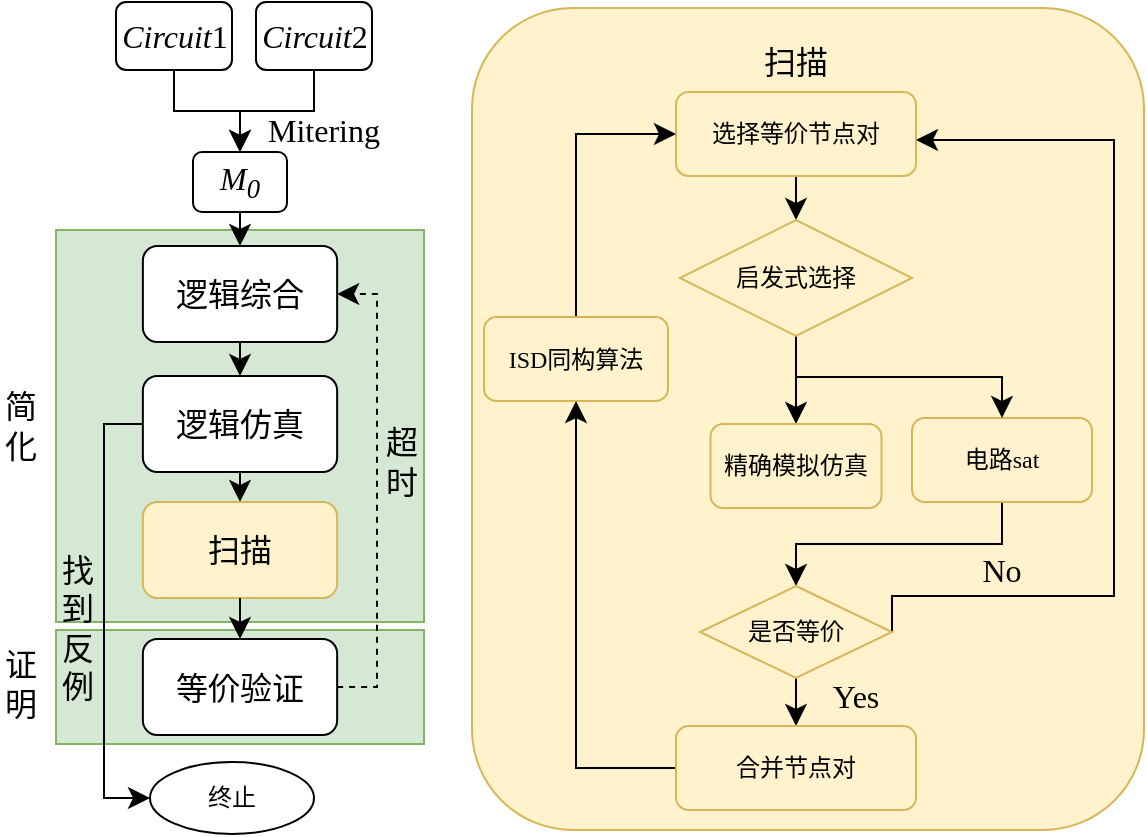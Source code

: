 <mxfile version="24.9.1">
  <diagram name="第 1 页" id="JUmIML43iS3KHeupYltu">
    <mxGraphModel dx="1079" dy="963" grid="0" gridSize="10" guides="1" tooltips="1" connect="1" arrows="1" fold="1" page="0" pageScale="1" pageWidth="827" pageHeight="1169" math="0" shadow="0">
      <root>
        <mxCell id="0" />
        <mxCell id="1" parent="0" />
        <mxCell id="oNz4YCIeYpVKc3F23LFQ-41" value="" style="rounded=0;whiteSpace=wrap;html=1;fillColor=#d5e8d4;strokeColor=#82b366;fontFamily=宋体;" vertex="1" parent="1">
          <mxGeometry x="-90" y="22" width="184" height="57" as="geometry" />
        </mxCell>
        <mxCell id="oNz4YCIeYpVKc3F23LFQ-22" value="" style="rounded=1;whiteSpace=wrap;html=1;fontFamily=宋体;" vertex="1" parent="1">
          <mxGeometry x="-46.567" y="26.5" width="97.133" height="48" as="geometry" />
        </mxCell>
        <mxCell id="oNz4YCIeYpVKc3F23LFQ-24" value="" style="rounded=0;whiteSpace=wrap;html=1;fillColor=#d5e8d4;strokeColor=#82b366;fontFamily=宋体;" vertex="1" parent="1">
          <mxGeometry x="-90" y="-178" width="184" height="196" as="geometry" />
        </mxCell>
        <mxCell id="oNz4YCIeYpVKc3F23LFQ-11" value="" style="rounded=1;whiteSpace=wrap;html=1;fontFamily=宋体;" vertex="1" parent="1">
          <mxGeometry x="-46.567" y="-170" width="97.133" height="48" as="geometry" />
        </mxCell>
        <mxCell id="oNz4YCIeYpVKc3F23LFQ-16" value="" style="rounded=1;whiteSpace=wrap;html=1;fontFamily=宋体;" vertex="1" parent="1">
          <mxGeometry x="-46.567" y="-105" width="97.133" height="48" as="geometry" />
        </mxCell>
        <mxCell id="oNz4YCIeYpVKc3F23LFQ-50" style="edgeStyle=none;curved=1;rounded=0;orthogonalLoop=1;jettySize=auto;html=1;exitX=0.5;exitY=1;exitDx=0;exitDy=0;entryX=0.5;entryY=0;entryDx=0;entryDy=0;fontSize=12;startSize=8;endSize=8;fontFamily=宋体;" edge="1" parent="1" source="oNz4YCIeYpVKc3F23LFQ-12" target="oNz4YCIeYpVKc3F23LFQ-17">
          <mxGeometry relative="1" as="geometry" />
        </mxCell>
        <mxCell id="oNz4YCIeYpVKc3F23LFQ-12" value="&lt;font&gt;逻辑综合&lt;/font&gt;" style="text;html=1;align=center;verticalAlign=middle;whiteSpace=wrap;rounded=0;fontSize=16;fontFamily=宋体;" vertex="1" parent="1">
          <mxGeometry x="-60" y="-170" width="124.0" height="48" as="geometry" />
        </mxCell>
        <mxCell id="oNz4YCIeYpVKc3F23LFQ-51" style="edgeStyle=none;curved=1;rounded=0;orthogonalLoop=1;jettySize=auto;html=1;exitX=0.5;exitY=1;exitDx=0;exitDy=0;entryX=0.5;entryY=0;entryDx=0;entryDy=0;fontSize=12;startSize=8;endSize=8;fontFamily=宋体;" edge="1" parent="1" source="oNz4YCIeYpVKc3F23LFQ-17" target="oNz4YCIeYpVKc3F23LFQ-20">
          <mxGeometry relative="1" as="geometry" />
        </mxCell>
        <mxCell id="oNz4YCIeYpVKc3F23LFQ-17" value="&lt;font&gt;逻辑仿真&lt;/font&gt;" style="text;html=1;align=center;verticalAlign=middle;whiteSpace=wrap;rounded=0;fontSize=16;fontFamily=宋体;" vertex="1" parent="1">
          <mxGeometry x="-60" y="-105" width="124.0" height="48" as="geometry" />
        </mxCell>
        <mxCell id="oNz4YCIeYpVKc3F23LFQ-26" style="edgeStyle=orthogonalEdgeStyle;rounded=0;orthogonalLoop=1;jettySize=auto;html=1;exitX=0.5;exitY=1;exitDx=0;exitDy=0;entryX=0.5;entryY=0;entryDx=0;entryDy=0;fontSize=12;startSize=8;endSize=8;fontFamily=宋体;" edge="1" parent="1" source="oNz4YCIeYpVKc3F23LFQ-1" target="oNz4YCIeYpVKc3F23LFQ-8">
          <mxGeometry relative="1" as="geometry" />
        </mxCell>
        <mxCell id="oNz4YCIeYpVKc3F23LFQ-1" value="" style="rounded=1;whiteSpace=wrap;html=1;fontFamily=宋体;" vertex="1" parent="1">
          <mxGeometry x="-60" y="-292" width="58" height="34" as="geometry" />
        </mxCell>
        <mxCell id="oNz4YCIeYpVKc3F23LFQ-3" value="&lt;font&gt;&lt;i&gt;Circuit&lt;/i&gt;1&lt;/font&gt;" style="text;html=1;align=center;verticalAlign=middle;whiteSpace=wrap;rounded=0;fontSize=16;fontFamily=Times New Roman;" vertex="1" parent="1">
          <mxGeometry x="-58.5" y="-285" width="55" height="20" as="geometry" />
        </mxCell>
        <mxCell id="oNz4YCIeYpVKc3F23LFQ-28" style="edgeStyle=orthogonalEdgeStyle;rounded=0;orthogonalLoop=1;jettySize=auto;html=1;exitX=0.5;exitY=1;exitDx=0;exitDy=0;entryX=0.5;entryY=0;entryDx=0;entryDy=0;fontSize=12;startSize=8;endSize=8;fontFamily=宋体;" edge="1" parent="1" source="oNz4YCIeYpVKc3F23LFQ-5" target="oNz4YCIeYpVKc3F23LFQ-8">
          <mxGeometry relative="1" as="geometry" />
        </mxCell>
        <mxCell id="oNz4YCIeYpVKc3F23LFQ-5" value="" style="rounded=1;whiteSpace=wrap;html=1;fontFamily=宋体;" vertex="1" parent="1">
          <mxGeometry x="10" y="-292" width="58" height="34" as="geometry" />
        </mxCell>
        <mxCell id="oNz4YCIeYpVKc3F23LFQ-6" value="&lt;font&gt;&lt;i&gt;Circuit&lt;/i&gt;2&lt;/font&gt;" style="text;html=1;align=center;verticalAlign=middle;whiteSpace=wrap;rounded=0;fontSize=16;fontFamily=Times New Roman;" vertex="1" parent="1">
          <mxGeometry x="11.5" y="-285" width="55" height="20" as="geometry" />
        </mxCell>
        <mxCell id="oNz4YCIeYpVKc3F23LFQ-9" value="" style="group;fontFamily=宋体;" vertex="1" connectable="0" parent="1">
          <mxGeometry x="-28" y="-217" width="60" height="30" as="geometry" />
        </mxCell>
        <mxCell id="oNz4YCIeYpVKc3F23LFQ-7" value="" style="rounded=1;whiteSpace=wrap;html=1;fontFamily=宋体;" vertex="1" parent="oNz4YCIeYpVKc3F23LFQ-9">
          <mxGeometry x="6.5" width="47" height="30" as="geometry" />
        </mxCell>
        <mxCell id="oNz4YCIeYpVKc3F23LFQ-8" value="&lt;font&gt;&lt;i&gt;M&lt;sub&gt;0&lt;/sub&gt;&lt;/i&gt;&lt;/font&gt;" style="text;html=1;align=center;verticalAlign=middle;whiteSpace=wrap;rounded=0;fontSize=16;fontFamily=Times New Roman;" vertex="1" parent="oNz4YCIeYpVKc3F23LFQ-9">
          <mxGeometry width="60" height="30" as="geometry" />
        </mxCell>
        <mxCell id="oNz4YCIeYpVKc3F23LFQ-25" value="终止" style="ellipse;whiteSpace=wrap;html=1;fontFamily=宋体;" vertex="1" parent="1">
          <mxGeometry x="-43" y="88" width="82" height="36" as="geometry" />
        </mxCell>
        <mxCell id="oNz4YCIeYpVKc3F23LFQ-29" value="&lt;font&gt;Mitering&lt;/font&gt;" style="text;html=1;align=center;verticalAlign=middle;whiteSpace=wrap;rounded=0;fontSize=16;fontFamily=Times New Roman;" vertex="1" parent="1">
          <mxGeometry x="20" y="-240" width="48" height="23" as="geometry" />
        </mxCell>
        <mxCell id="oNz4YCIeYpVKc3F23LFQ-31" style="edgeStyle=orthogonalEdgeStyle;rounded=0;orthogonalLoop=1;jettySize=auto;html=1;exitX=0;exitY=0.5;exitDx=0;exitDy=0;entryX=0;entryY=0.5;entryDx=0;entryDy=0;fontSize=12;startSize=8;endSize=8;fontFamily=宋体;" edge="1" parent="1" source="oNz4YCIeYpVKc3F23LFQ-16" target="oNz4YCIeYpVKc3F23LFQ-25">
          <mxGeometry relative="1" as="geometry">
            <Array as="points">
              <mxPoint x="-66" y="-81" />
              <mxPoint x="-66" y="106" />
            </Array>
          </mxGeometry>
        </mxCell>
        <mxCell id="oNz4YCIeYpVKc3F23LFQ-33" value="&lt;font&gt;找到反例&lt;/font&gt;" style="text;html=1;align=center;verticalAlign=middle;whiteSpace=wrap;rounded=0;fontSize=16;fontFamily=宋体;" vertex="1" parent="1">
          <mxGeometry x="-87" y="6" width="16" height="30" as="geometry" />
        </mxCell>
        <mxCell id="oNz4YCIeYpVKc3F23LFQ-36" style="rounded=0;orthogonalLoop=1;jettySize=auto;html=1;exitX=1;exitY=0.5;exitDx=0;exitDy=0;entryX=1;entryY=0.5;entryDx=0;entryDy=0;fontSize=12;startSize=8;endSize=8;edgeStyle=orthogonalEdgeStyle;dashed=1;fontFamily=宋体;" edge="1" parent="1" source="oNz4YCIeYpVKc3F23LFQ-22" target="oNz4YCIeYpVKc3F23LFQ-11">
          <mxGeometry relative="1" as="geometry" />
        </mxCell>
        <mxCell id="oNz4YCIeYpVKc3F23LFQ-39" value="&lt;font&gt;超时&lt;/font&gt;" style="text;html=1;align=center;verticalAlign=middle;whiteSpace=wrap;rounded=0;fontSize=16;fontFamily=宋体;" vertex="1" parent="1">
          <mxGeometry x="75" y="-77" width="16" height="30" as="geometry" />
        </mxCell>
        <mxCell id="oNz4YCIeYpVKc3F23LFQ-40" value="&lt;font&gt;简化&lt;/font&gt;" style="text;html=1;align=center;verticalAlign=middle;whiteSpace=wrap;rounded=0;fontSize=16;fontFamily=宋体;" vertex="1" parent="1">
          <mxGeometry x="-118" y="-95" width="21" height="30" as="geometry" />
        </mxCell>
        <mxCell id="oNz4YCIeYpVKc3F23LFQ-43" value="&lt;font&gt;证明&lt;/font&gt;" style="text;html=1;align=center;verticalAlign=middle;whiteSpace=wrap;rounded=0;fontSize=16;fontFamily=宋体;" vertex="1" parent="1">
          <mxGeometry x="-118" y="34" width="21" height="30" as="geometry" />
        </mxCell>
        <mxCell id="oNz4YCIeYpVKc3F23LFQ-44" value="" style="group;fontFamily=宋体;" vertex="1" connectable="0" parent="1">
          <mxGeometry x="-60" y="-42" width="124" height="48" as="geometry" />
        </mxCell>
        <mxCell id="oNz4YCIeYpVKc3F23LFQ-19" value="" style="rounded=1;whiteSpace=wrap;html=1;fillColor=#fff2cc;strokeColor=#d6b656;fontFamily=宋体;" vertex="1" parent="oNz4YCIeYpVKc3F23LFQ-44">
          <mxGeometry x="13.433" width="97.133" height="48" as="geometry" />
        </mxCell>
        <mxCell id="oNz4YCIeYpVKc3F23LFQ-20" value="&lt;font&gt;扫描&lt;/font&gt;" style="text;html=1;align=center;verticalAlign=middle;whiteSpace=wrap;rounded=0;fontSize=16;fontFamily=宋体;" vertex="1" parent="oNz4YCIeYpVKc3F23LFQ-44">
          <mxGeometry width="124.0" height="48" as="geometry" />
        </mxCell>
        <mxCell id="oNz4YCIeYpVKc3F23LFQ-46" value="" style="rounded=1;whiteSpace=wrap;html=1;fillColor=#fff2cc;strokeColor=#d6b656;fontFamily=宋体;" vertex="1" parent="1">
          <mxGeometry x="118" y="-289" width="336" height="411" as="geometry" />
        </mxCell>
        <mxCell id="oNz4YCIeYpVKc3F23LFQ-48" value="&lt;font&gt;扫描&lt;/font&gt;" style="text;html=1;align=center;verticalAlign=middle;whiteSpace=wrap;rounded=0;fontSize=16;fontFamily=宋体;" vertex="1" parent="1">
          <mxGeometry x="250" y="-277" width="60" height="30" as="geometry" />
        </mxCell>
        <mxCell id="oNz4YCIeYpVKc3F23LFQ-49" style="edgeStyle=none;curved=1;rounded=0;orthogonalLoop=1;jettySize=auto;html=1;exitX=0.5;exitY=1;exitDx=0;exitDy=0;fontSize=12;startSize=8;endSize=8;fontFamily=宋体;" edge="1" parent="1" source="oNz4YCIeYpVKc3F23LFQ-8" target="oNz4YCIeYpVKc3F23LFQ-12">
          <mxGeometry relative="1" as="geometry" />
        </mxCell>
        <mxCell id="oNz4YCIeYpVKc3F23LFQ-54" style="edgeStyle=none;curved=1;rounded=0;orthogonalLoop=1;jettySize=auto;html=1;exitX=0.5;exitY=1;exitDx=0;exitDy=0;entryX=0.5;entryY=0;entryDx=0;entryDy=0;fontSize=12;startSize=8;endSize=8;fontFamily=宋体;" edge="1" parent="1" source="oNz4YCIeYpVKc3F23LFQ-20" target="oNz4YCIeYpVKc3F23LFQ-22">
          <mxGeometry relative="1" as="geometry" />
        </mxCell>
        <mxCell id="oNz4YCIeYpVKc3F23LFQ-23" value="&lt;font&gt;等价验证&lt;/font&gt;" style="text;html=1;align=center;verticalAlign=middle;whiteSpace=wrap;rounded=0;fontSize=16;fontFamily=宋体;" vertex="1" parent="1">
          <mxGeometry x="-60" y="26.5" width="124.0" height="48" as="geometry" />
        </mxCell>
        <mxCell id="oNz4YCIeYpVKc3F23LFQ-76" style="edgeStyle=none;curved=1;rounded=0;orthogonalLoop=1;jettySize=auto;html=1;exitX=0.5;exitY=1;exitDx=0;exitDy=0;entryX=0.5;entryY=0;entryDx=0;entryDy=0;fontSize=12;startSize=8;endSize=8;" edge="1" parent="1" source="oNz4YCIeYpVKc3F23LFQ-55" target="oNz4YCIeYpVKc3F23LFQ-74">
          <mxGeometry relative="1" as="geometry" />
        </mxCell>
        <mxCell id="oNz4YCIeYpVKc3F23LFQ-55" value="&lt;font&gt;选择等价节点对&lt;/font&gt;" style="rounded=1;whiteSpace=wrap;html=1;fillColor=#fff2cc;strokeColor=#d6b656;fontFamily=宋体;" vertex="1" parent="1">
          <mxGeometry x="220" y="-247" width="120" height="42" as="geometry" />
        </mxCell>
        <mxCell id="oNz4YCIeYpVKc3F23LFQ-67" style="edgeStyle=orthogonalEdgeStyle;rounded=0;orthogonalLoop=1;jettySize=auto;html=1;exitX=0.5;exitY=1;exitDx=0;exitDy=0;entryX=0.5;entryY=0;entryDx=0;entryDy=0;fontSize=12;startSize=8;endSize=8;" edge="1" parent="1" source="oNz4YCIeYpVKc3F23LFQ-56" target="oNz4YCIeYpVKc3F23LFQ-57">
          <mxGeometry relative="1" as="geometry" />
        </mxCell>
        <mxCell id="oNz4YCIeYpVKc3F23LFQ-56" value="&lt;font&gt;电路&lt;font face=&quot;Times New Roman&quot;&gt;sat&lt;/font&gt;&lt;/font&gt;" style="rounded=1;whiteSpace=wrap;html=1;fillColor=#fff2cc;strokeColor=#d6b656;fontFamily=宋体;" vertex="1" parent="1">
          <mxGeometry x="338" y="-84" width="90" height="42" as="geometry" />
        </mxCell>
        <mxCell id="oNz4YCIeYpVKc3F23LFQ-58" style="edgeStyle=orthogonalEdgeStyle;rounded=0;orthogonalLoop=1;jettySize=auto;html=1;exitX=1;exitY=0.5;exitDx=0;exitDy=0;fontSize=12;startSize=8;endSize=8;fontFamily=宋体;" edge="1" parent="1" source="oNz4YCIeYpVKc3F23LFQ-57">
          <mxGeometry relative="1" as="geometry">
            <mxPoint x="340" y="-223" as="targetPoint" />
            <Array as="points">
              <mxPoint x="328" y="5" />
              <mxPoint x="439" y="5" />
              <mxPoint x="439" y="-223" />
            </Array>
          </mxGeometry>
        </mxCell>
        <mxCell id="oNz4YCIeYpVKc3F23LFQ-61" style="edgeStyle=none;curved=1;rounded=0;orthogonalLoop=1;jettySize=auto;html=1;exitX=0.5;exitY=1;exitDx=0;exitDy=0;fontSize=12;startSize=8;endSize=8;" edge="1" parent="1" source="oNz4YCIeYpVKc3F23LFQ-57" target="oNz4YCIeYpVKc3F23LFQ-59">
          <mxGeometry relative="1" as="geometry" />
        </mxCell>
        <mxCell id="oNz4YCIeYpVKc3F23LFQ-57" value="是否等价" style="rhombus;whiteSpace=wrap;html=1;fillColor=#fff2cc;strokeColor=#d6b656;fontFamily=宋体;" vertex="1" parent="1">
          <mxGeometry x="231.98" width="96.04" height="46" as="geometry" />
        </mxCell>
        <mxCell id="oNz4YCIeYpVKc3F23LFQ-71" style="edgeStyle=orthogonalEdgeStyle;rounded=0;orthogonalLoop=1;jettySize=auto;html=1;exitX=0;exitY=0.5;exitDx=0;exitDy=0;entryX=0.5;entryY=1;entryDx=0;entryDy=0;fontSize=12;startSize=8;endSize=8;" edge="1" parent="1" source="oNz4YCIeYpVKc3F23LFQ-59" target="oNz4YCIeYpVKc3F23LFQ-68">
          <mxGeometry relative="1" as="geometry" />
        </mxCell>
        <mxCell id="oNz4YCIeYpVKc3F23LFQ-59" value="&lt;font&gt;合并节点对&lt;/font&gt;" style="rounded=1;whiteSpace=wrap;html=1;fillColor=#fff2cc;strokeColor=#d6b656;fontFamily=宋体;" vertex="1" parent="1">
          <mxGeometry x="220" y="70" width="120" height="42" as="geometry" />
        </mxCell>
        <mxCell id="oNz4YCIeYpVKc3F23LFQ-62" value="Yes" style="text;html=1;align=center;verticalAlign=middle;whiteSpace=wrap;rounded=0;fontSize=16;fontFamily=Times New Roman;" vertex="1" parent="1">
          <mxGeometry x="280" y="40" width="60" height="30" as="geometry" />
        </mxCell>
        <mxCell id="oNz4YCIeYpVKc3F23LFQ-65" value="No" style="text;html=1;align=center;verticalAlign=middle;whiteSpace=wrap;rounded=0;fontSize=16;fontFamily=Times New Roman;" vertex="1" parent="1">
          <mxGeometry x="353.0" y="-23" width="60" height="30" as="geometry" />
        </mxCell>
        <mxCell id="oNz4YCIeYpVKc3F23LFQ-70" style="edgeStyle=orthogonalEdgeStyle;rounded=0;orthogonalLoop=1;jettySize=auto;html=1;exitX=0.5;exitY=0;exitDx=0;exitDy=0;entryX=0;entryY=0.5;entryDx=0;entryDy=0;fontSize=12;startSize=8;endSize=8;" edge="1" parent="1" source="oNz4YCIeYpVKc3F23LFQ-68" target="oNz4YCIeYpVKc3F23LFQ-55">
          <mxGeometry relative="1" as="geometry" />
        </mxCell>
        <mxCell id="oNz4YCIeYpVKc3F23LFQ-68" value="ISD同构算法" style="rounded=1;whiteSpace=wrap;html=1;fillColor=#fff2cc;strokeColor=#d6b656;fontFamily=宋体;" vertex="1" parent="1">
          <mxGeometry x="124" y="-134.5" width="92" height="42" as="geometry" />
        </mxCell>
        <mxCell id="oNz4YCIeYpVKc3F23LFQ-77" style="edgeStyle=orthogonalEdgeStyle;rounded=0;orthogonalLoop=1;jettySize=auto;html=1;exitX=0.5;exitY=1;exitDx=0;exitDy=0;entryX=0.5;entryY=0;entryDx=0;entryDy=0;fontSize=12;startSize=8;endSize=8;" edge="1" parent="1" source="oNz4YCIeYpVKc3F23LFQ-74" target="oNz4YCIeYpVKc3F23LFQ-56">
          <mxGeometry relative="1" as="geometry" />
        </mxCell>
        <mxCell id="oNz4YCIeYpVKc3F23LFQ-80" style="edgeStyle=none;curved=1;rounded=0;orthogonalLoop=1;jettySize=auto;html=1;exitX=0.5;exitY=1;exitDx=0;exitDy=0;entryX=0.5;entryY=0;entryDx=0;entryDy=0;fontSize=12;startSize=8;endSize=8;" edge="1" parent="1" source="oNz4YCIeYpVKc3F23LFQ-74" target="oNz4YCIeYpVKc3F23LFQ-79">
          <mxGeometry relative="1" as="geometry" />
        </mxCell>
        <mxCell id="oNz4YCIeYpVKc3F23LFQ-74" value="&lt;font face=&quot;宋体&quot;&gt;启发式选择&lt;/font&gt;" style="rhombus;whiteSpace=wrap;html=1;fillColor=#fff2cc;strokeColor=#d6b656;" vertex="1" parent="1">
          <mxGeometry x="222" y="-183" width="116" height="58" as="geometry" />
        </mxCell>
        <mxCell id="oNz4YCIeYpVKc3F23LFQ-79" value="精确模拟仿真" style="rounded=1;whiteSpace=wrap;html=1;fillColor=#fff2cc;strokeColor=#d6b656;fontFamily=宋体;" vertex="1" parent="1">
          <mxGeometry x="237.25" y="-81" width="85.5" height="42" as="geometry" />
        </mxCell>
      </root>
    </mxGraphModel>
  </diagram>
</mxfile>
